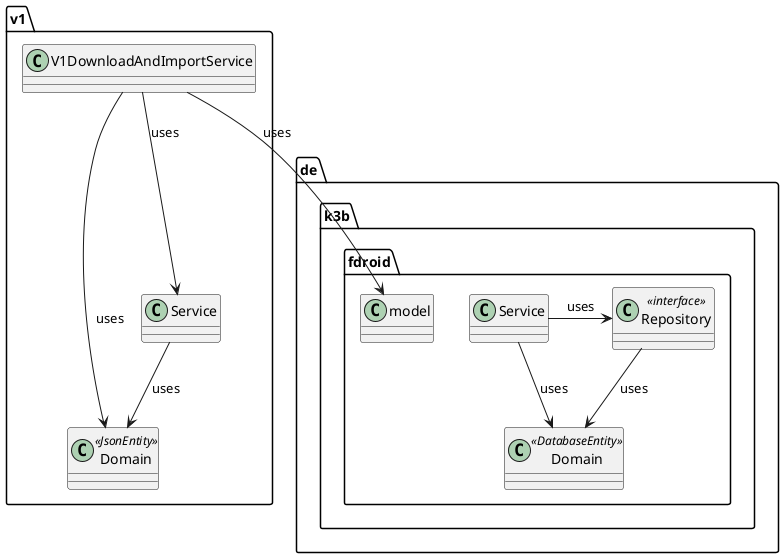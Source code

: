 @startuml
class v1.V1DownloadAndImportService

class v1.Domain <<JsonEntity>>
class v1.Service

v1.Service --> v1.Domain : uses

v1.V1DownloadAndImportService --> v1.Service : uses
v1.V1DownloadAndImportService --> v1.Domain : uses

v1.V1DownloadAndImportService --> de.k3b.fdroid.model : uses

class de.k3b.fdroid.Repository <<interface>>
class de.k3b.fdroid.Domain <<DatabaseEntity>>
class de.k3b.fdroid.Service

de.k3b.fdroid.Service --> de.k3b.fdroid.Domain : uses
de.k3b.fdroid.Service -> de.k3b.fdroid.Repository : uses
de.k3b.fdroid.Repository --> de.k3b.fdroid.Domain : uses
@enduml